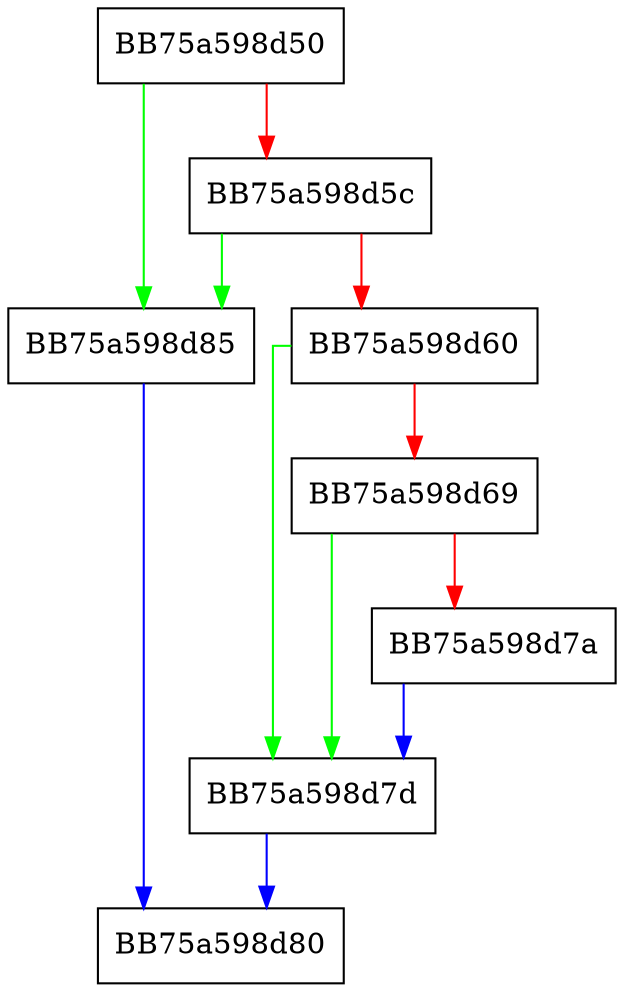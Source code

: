 digraph DATA_CHANNEL_init {
  node [shape="box"];
  graph [splines=ortho];
  BB75a598d50 -> BB75a598d85 [color="green"];
  BB75a598d50 -> BB75a598d5c [color="red"];
  BB75a598d5c -> BB75a598d85 [color="green"];
  BB75a598d5c -> BB75a598d60 [color="red"];
  BB75a598d60 -> BB75a598d7d [color="green"];
  BB75a598d60 -> BB75a598d69 [color="red"];
  BB75a598d69 -> BB75a598d7d [color="green"];
  BB75a598d69 -> BB75a598d7a [color="red"];
  BB75a598d7a -> BB75a598d7d [color="blue"];
  BB75a598d7d -> BB75a598d80 [color="blue"];
  BB75a598d85 -> BB75a598d80 [color="blue"];
}